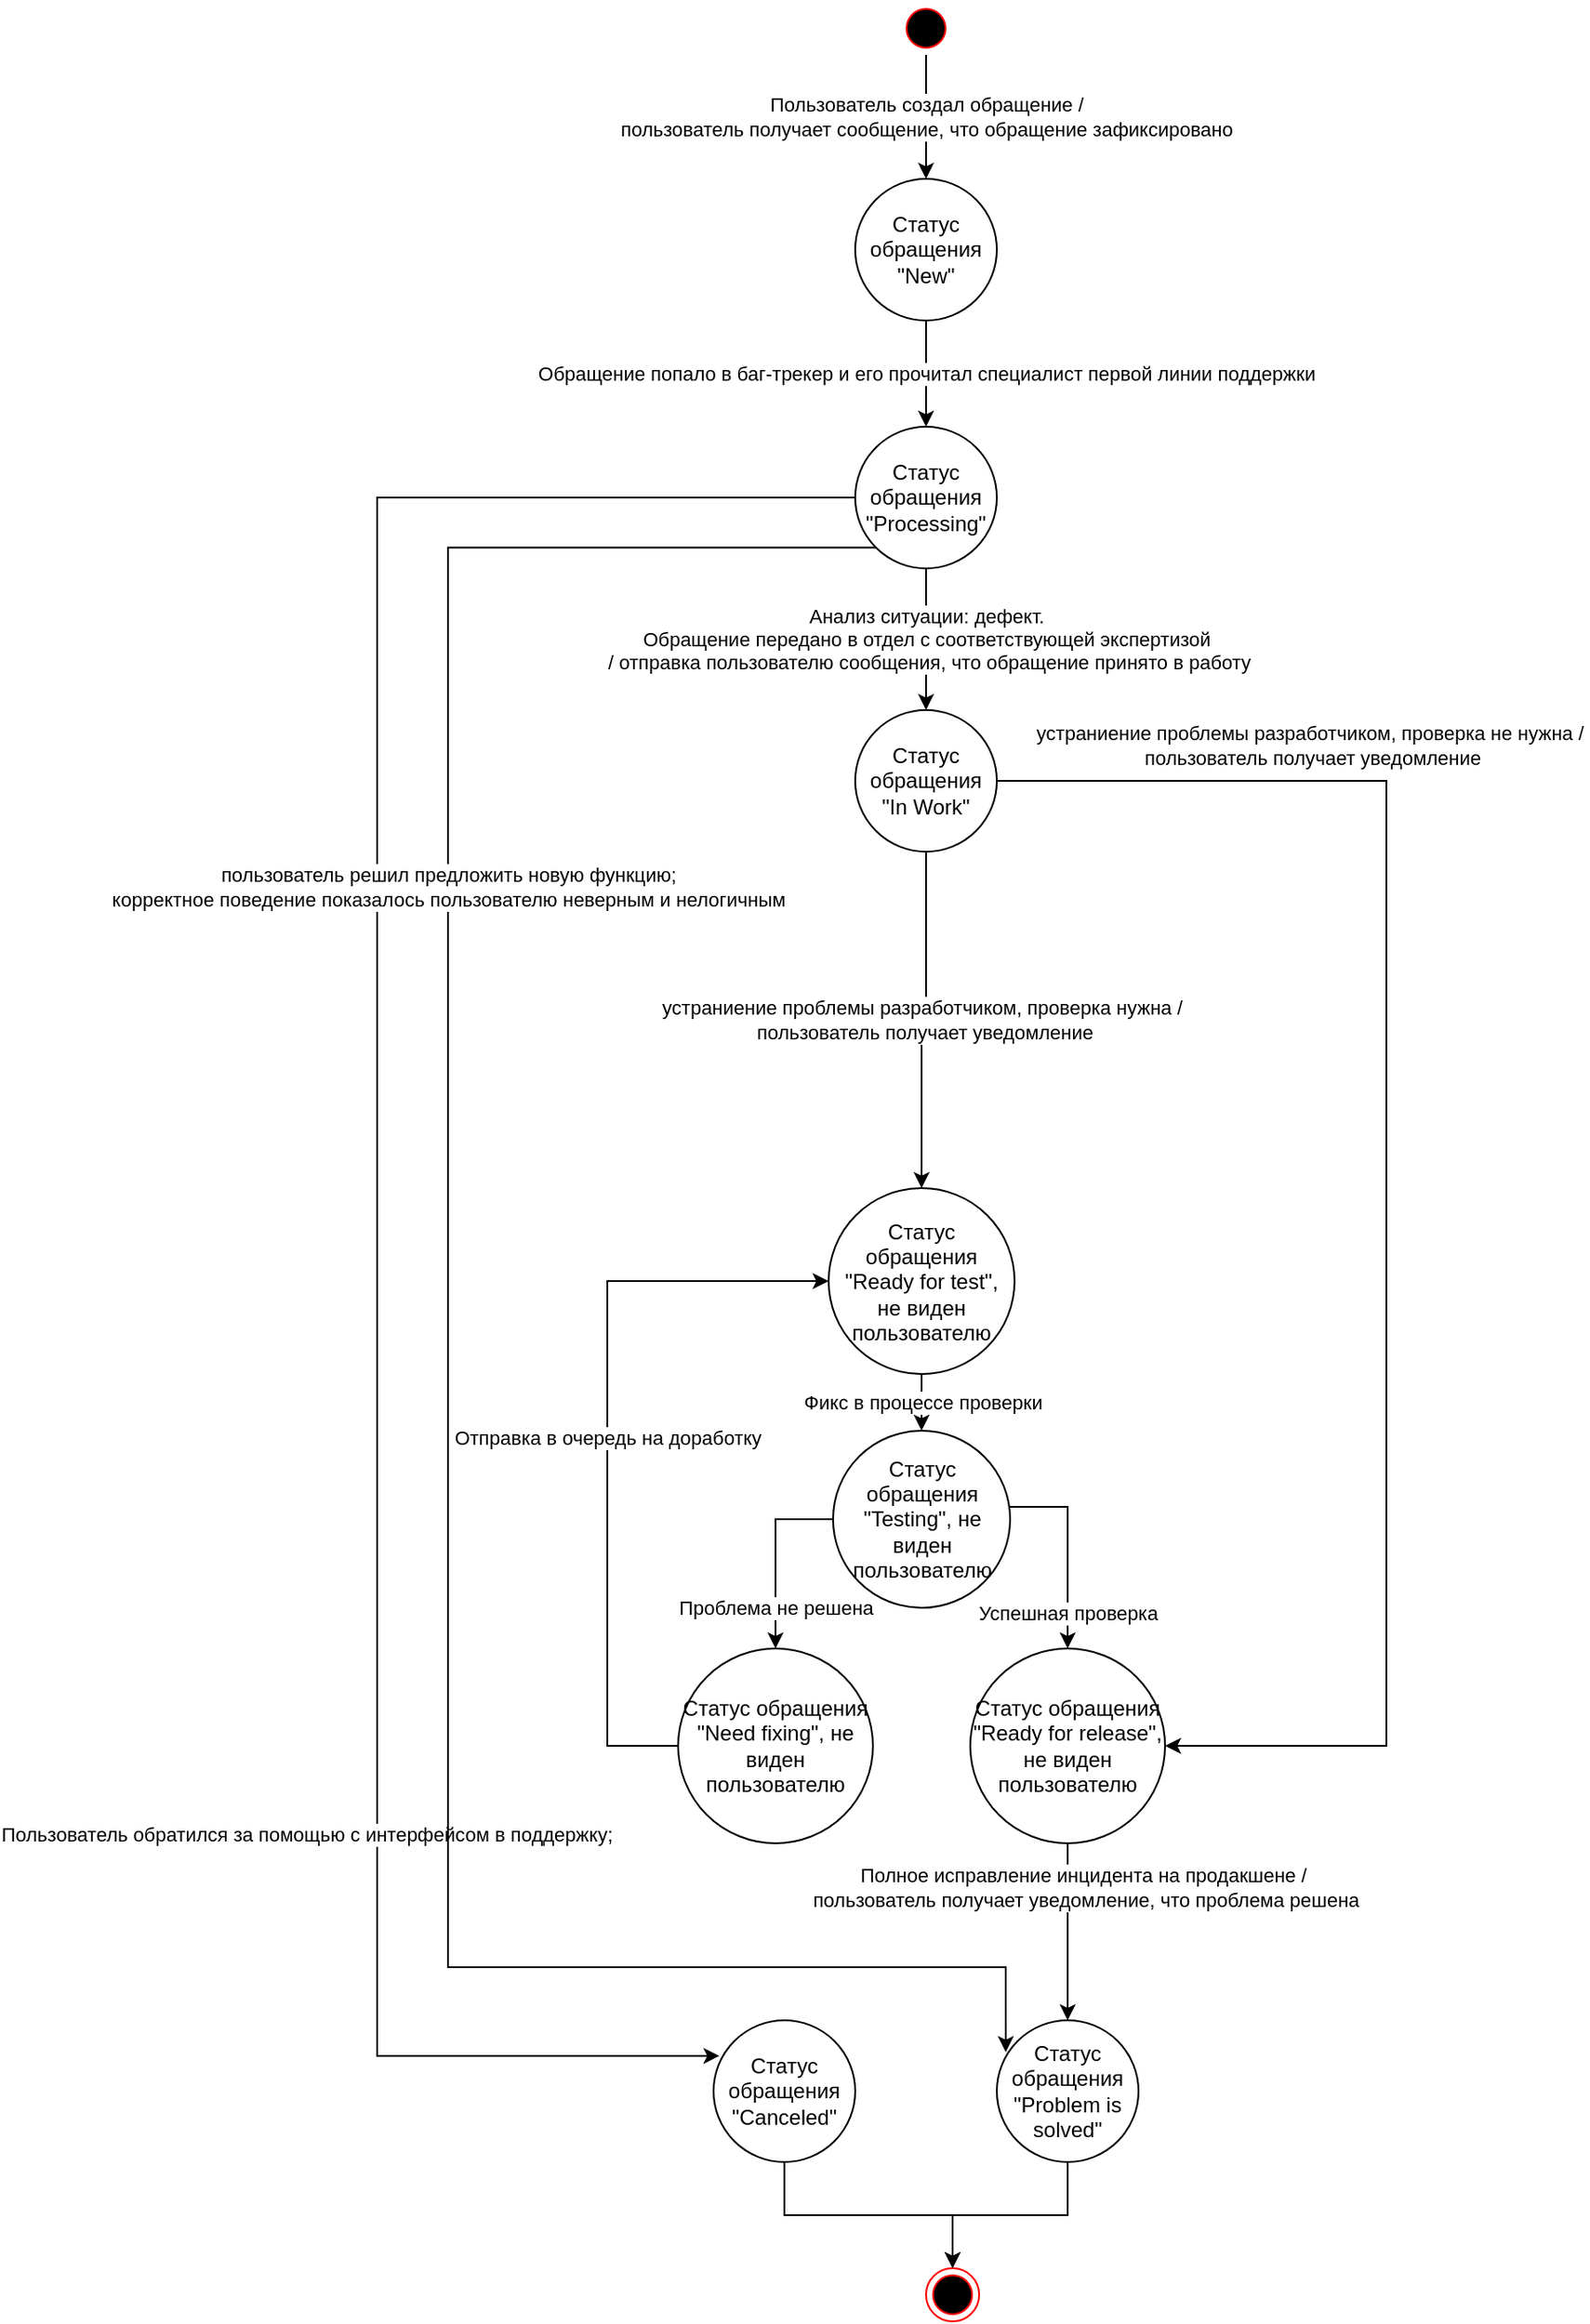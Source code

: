 <mxfile version="21.3.2" type="google">
  <diagram name="Page-1" id="dOTcJNG6GMJbJNmJ9P3h">
    <mxGraphModel grid="1" page="1" gridSize="10" guides="1" tooltips="1" connect="1" arrows="1" fold="1" pageScale="1" pageWidth="1169" pageHeight="1654" math="0" shadow="0">
      <root>
        <mxCell id="0" />
        <mxCell id="1" parent="0" />
        <mxCell id="6qjmJasBzLiEkd1yI-6T-1" value="Пользователь создал обращение / &lt;br&gt;пользователь получает сообщение, что обращение зафиксировано&lt;span id=&quot;docs-internal-guid-8e54dc8f-7fff-5573-bb61-48fd9769e941&quot;&gt;&lt;/span&gt;" style="edgeStyle=orthogonalEdgeStyle;rounded=0;orthogonalLoop=1;jettySize=auto;html=1;" edge="1" parent="1" source="6qjmJasBzLiEkd1yI-6T-2" target="6qjmJasBzLiEkd1yI-6T-5">
          <mxGeometry relative="1" as="geometry" />
        </mxCell>
        <mxCell id="6qjmJasBzLiEkd1yI-6T-2" value="" style="ellipse;html=1;shape=startState;fillColor=#000000;strokeColor=#ff0000;" vertex="1" parent="1">
          <mxGeometry x="465" y="50" width="30" height="30" as="geometry" />
        </mxCell>
        <mxCell id="6qjmJasBzLiEkd1yI-6T-3" value="" style="ellipse;html=1;shape=endState;fillColor=#000000;strokeColor=#ff0000;" vertex="1" parent="1">
          <mxGeometry x="480" y="1330" width="30" height="30" as="geometry" />
        </mxCell>
        <mxCell id="6qjmJasBzLiEkd1yI-6T-4" value="Обращение попало в баг-трекер и его прочитал специалист первой линии поддержки" style="edgeStyle=orthogonalEdgeStyle;rounded=0;orthogonalLoop=1;jettySize=auto;html=1;" edge="1" parent="1" source="6qjmJasBzLiEkd1yI-6T-5" target="6qjmJasBzLiEkd1yI-6T-8">
          <mxGeometry relative="1" as="geometry" />
        </mxCell>
        <mxCell id="6qjmJasBzLiEkd1yI-6T-5" value="Статус обращения &quot;New&quot;&lt;span id=&quot;docs-internal-guid-d94bd79f-7fff-6f63-fff6-67095dc99047&quot;&gt;&lt;/span&gt;" style="ellipse;whiteSpace=wrap;html=1;aspect=fixed;" vertex="1" parent="1">
          <mxGeometry x="440" y="150" width="80" height="80" as="geometry" />
        </mxCell>
        <mxCell id="6qjmJasBzLiEkd1yI-6T-6" value="Анализ ситуации: дефект. &lt;br&gt;Обращение передано в отдел с соответствующей экспертизой&lt;br&gt;&amp;nbsp;/ отправка пользователю сообщения, что обращение принято в работу" style="edgeStyle=orthogonalEdgeStyle;rounded=0;orthogonalLoop=1;jettySize=auto;html=1;" edge="1" parent="1" source="6qjmJasBzLiEkd1yI-6T-8" target="6qjmJasBzLiEkd1yI-6T-10">
          <mxGeometry relative="1" as="geometry" />
        </mxCell>
        <mxCell id="6qjmJasBzLiEkd1yI-6T-7" value="Пользователь обратился за помощью с интерфейсом в поддержку;" style="edgeStyle=orthogonalEdgeStyle;rounded=0;orthogonalLoop=1;jettySize=auto;html=1;entryX=0.042;entryY=0.251;entryDx=0;entryDy=0;entryPerimeter=0;" edge="1" parent="1" source="6qjmJasBzLiEkd1yI-6T-8" target="6qjmJasBzLiEkd1yI-6T-26">
          <mxGeometry x="0.526" y="-40" relative="1" as="geometry">
            <Array as="points">
              <mxPoint x="170" y="330" />
              <mxPoint x="170" y="1210" />
            </Array>
            <mxPoint as="offset" />
          </mxGeometry>
        </mxCell>
        <mxCell id="ss67fsxR-yYQ9N3D36vu-2" value="пользователь решил предложить новую функцию;&lt;br style=&quot;border-color: var(--border-color);&quot;&gt;корректное поведение показалось пользователю неверным и нелогичным" style="edgeStyle=orthogonalEdgeStyle;rounded=0;orthogonalLoop=1;jettySize=auto;html=1;exitX=0;exitY=1;exitDx=0;exitDy=0;entryX=0.063;entryY=0.225;entryDx=0;entryDy=0;entryPerimeter=0;" edge="1" parent="1" source="6qjmJasBzLiEkd1yI-6T-8" target="6qjmJasBzLiEkd1yI-6T-24">
          <mxGeometry x="-0.384" relative="1" as="geometry">
            <Array as="points">
              <mxPoint x="210" y="358" />
              <mxPoint x="210" y="1160" />
              <mxPoint x="525" y="1160" />
            </Array>
            <mxPoint as="offset" />
          </mxGeometry>
        </mxCell>
        <mxCell id="6qjmJasBzLiEkd1yI-6T-8" value="Статус обращения &quot;Processing&quot;&lt;span id=&quot;docs-internal-guid-d94bd79f-7fff-6f63-fff6-67095dc99047&quot;&gt;&lt;/span&gt;" style="ellipse;whiteSpace=wrap;html=1;aspect=fixed;" vertex="1" parent="1">
          <mxGeometry x="440" y="290" width="80" height="80" as="geometry" />
        </mxCell>
        <mxCell id="6qjmJasBzLiEkd1yI-6T-9" value="устраниение проблемы разработчиком, проверка нужна /&amp;nbsp;&lt;br style=&quot;border-color: var(--border-color);&quot;&gt;пользователь получает уведомление" style="edgeStyle=orthogonalEdgeStyle;rounded=0;orthogonalLoop=1;jettySize=auto;html=1;exitX=0.5;exitY=1;exitDx=0;exitDy=0;" edge="1" parent="1" source="6qjmJasBzLiEkd1yI-6T-10" target="6qjmJasBzLiEkd1yI-6T-12">
          <mxGeometry relative="1" as="geometry">
            <mxPoint x="477.5" y="680" as="sourcePoint" />
          </mxGeometry>
        </mxCell>
        <mxCell id="6qjmJasBzLiEkd1yI-6T-10" value="Статус обращения &quot;In Work&quot;&lt;span id=&quot;docs-internal-guid-d94bd79f-7fff-6f63-fff6-67095dc99047&quot;&gt;&lt;/span&gt;" style="ellipse;whiteSpace=wrap;html=1;aspect=fixed;" vertex="1" parent="1">
          <mxGeometry x="440" y="450" width="80" height="80" as="geometry" />
        </mxCell>
        <mxCell id="6qjmJasBzLiEkd1yI-6T-11" value="Фикс в процессе проверки" style="edgeStyle=orthogonalEdgeStyle;rounded=0;orthogonalLoop=1;jettySize=auto;html=1;" edge="1" parent="1" source="6qjmJasBzLiEkd1yI-6T-12" target="6qjmJasBzLiEkd1yI-6T-14">
          <mxGeometry relative="1" as="geometry" />
        </mxCell>
        <mxCell id="6qjmJasBzLiEkd1yI-6T-12" value="Статус обращения &quot;Ready for test&quot;&lt;span id=&quot;docs-internal-guid-d94bd79f-7fff-6f63-fff6-67095dc99047&quot;&gt;&lt;/span&gt;, не виден пользователю" style="ellipse;whiteSpace=wrap;html=1;aspect=fixed;" vertex="1" parent="1">
          <mxGeometry x="425" y="720" width="105" height="105" as="geometry" />
        </mxCell>
        <mxCell id="6qjmJasBzLiEkd1yI-6T-13" value="Успешная проверка" style="edgeStyle=orthogonalEdgeStyle;rounded=0;orthogonalLoop=1;jettySize=auto;html=1;" edge="1" parent="1" source="6qjmJasBzLiEkd1yI-6T-14" target="6qjmJasBzLiEkd1yI-6T-17">
          <mxGeometry x="0.646" relative="1" as="geometry">
            <Array as="points">
              <mxPoint x="560" y="900" />
            </Array>
            <mxPoint as="offset" />
          </mxGeometry>
        </mxCell>
        <mxCell id="6qjmJasBzLiEkd1yI-6T-14" value="Статус обращения &quot;Testing&quot;&lt;span id=&quot;docs-internal-guid-d94bd79f-7fff-6f63-fff6-67095dc99047&quot;&gt;&lt;/span&gt;, не виден пользователю" style="ellipse;whiteSpace=wrap;html=1;aspect=fixed;" vertex="1" parent="1">
          <mxGeometry x="427.5" y="857" width="100" height="100" as="geometry" />
        </mxCell>
        <mxCell id="6qjmJasBzLiEkd1yI-6T-15" value="Проблема не решена" style="edgeStyle=orthogonalEdgeStyle;rounded=0;orthogonalLoop=1;jettySize=auto;html=1;exitX=0;exitY=0.5;exitDx=0;exitDy=0;" edge="1" parent="1" source="6qjmJasBzLiEkd1yI-6T-14" target="6qjmJasBzLiEkd1yI-6T-19">
          <mxGeometry x="0.556" relative="1" as="geometry">
            <mxPoint as="offset" />
          </mxGeometry>
        </mxCell>
        <mxCell id="6qjmJasBzLiEkd1yI-6T-16" value="Полное исправление инцидента на продакшене /&amp;nbsp;&lt;br&gt;пользователь получает уведомление, что проблема решена" style="edgeStyle=orthogonalEdgeStyle;rounded=0;orthogonalLoop=1;jettySize=auto;html=1;entryX=0.5;entryY=0;entryDx=0;entryDy=0;" edge="1" parent="1" source="6qjmJasBzLiEkd1yI-6T-17" target="6qjmJasBzLiEkd1yI-6T-24">
          <mxGeometry x="-0.5" y="10" relative="1" as="geometry">
            <mxPoint x="750" y="1027" as="targetPoint" />
            <mxPoint as="offset" />
          </mxGeometry>
        </mxCell>
        <mxCell id="6qjmJasBzLiEkd1yI-6T-17" value="Статус обращения &quot;Ready for release&quot;&lt;span id=&quot;docs-internal-guid-d94bd79f-7fff-6f63-fff6-67095dc99047&quot;&gt;&lt;/span&gt;, не виден пользователю" style="ellipse;whiteSpace=wrap;html=1;aspect=fixed;" vertex="1" parent="1">
          <mxGeometry x="505" y="980" width="110" height="110" as="geometry" />
        </mxCell>
        <mxCell id="ss67fsxR-yYQ9N3D36vu-1" value="Отправка в очередь на доработку" style="edgeStyle=orthogonalEdgeStyle;rounded=0;orthogonalLoop=1;jettySize=auto;html=1;entryX=0;entryY=0.5;entryDx=0;entryDy=0;" edge="1" parent="1" source="6qjmJasBzLiEkd1yI-6T-19" target="6qjmJasBzLiEkd1yI-6T-12">
          <mxGeometry relative="1" as="geometry">
            <Array as="points">
              <mxPoint x="300" y="1035" />
              <mxPoint x="300" y="773" />
            </Array>
          </mxGeometry>
        </mxCell>
        <mxCell id="6qjmJasBzLiEkd1yI-6T-19" value="Статус обращения &quot;Need fixing&quot;&lt;span id=&quot;docs-internal-guid-d94bd79f-7fff-6f63-fff6-67095dc99047&quot;&gt;&lt;/span&gt;, не виден пользователю" style="ellipse;whiteSpace=wrap;html=1;aspect=fixed;" vertex="1" parent="1">
          <mxGeometry x="340" y="980" width="110" height="110" as="geometry" />
        </mxCell>
        <mxCell id="6qjmJasBzLiEkd1yI-6T-21" value="устраниение проблемы разработчиком, проверка не нужна /&amp;nbsp;&lt;br&gt;пользователь получает уведомление" style="edgeStyle=orthogonalEdgeStyle;rounded=0;orthogonalLoop=1;jettySize=auto;html=1;entryX=1;entryY=0.5;entryDx=0;entryDy=0;exitX=1;exitY=0.5;exitDx=0;exitDy=0;" edge="1" parent="1" source="6qjmJasBzLiEkd1yI-6T-10" target="6qjmJasBzLiEkd1yI-6T-17">
          <mxGeometry x="-0.6" y="20" relative="1" as="geometry">
            <mxPoint x="840" y="640" as="targetPoint" />
            <Array as="points">
              <mxPoint x="740" y="490" />
              <mxPoint x="740" y="1035" />
            </Array>
            <mxPoint as="offset" />
          </mxGeometry>
        </mxCell>
        <mxCell id="6qjmJasBzLiEkd1yI-6T-23" style="edgeStyle=orthogonalEdgeStyle;rounded=0;orthogonalLoop=1;jettySize=auto;html=1;entryX=0.5;entryY=0;entryDx=0;entryDy=0;" edge="1" parent="1" source="6qjmJasBzLiEkd1yI-6T-24" target="6qjmJasBzLiEkd1yI-6T-3">
          <mxGeometry relative="1" as="geometry">
            <Array as="points">
              <mxPoint x="560" y="1300" />
              <mxPoint x="495" y="1300" />
            </Array>
          </mxGeometry>
        </mxCell>
        <mxCell id="6qjmJasBzLiEkd1yI-6T-24" value="Статус обращения &quot;Problem is solved&quot;&lt;span id=&quot;docs-internal-guid-d94bd79f-7fff-6f63-fff6-67095dc99047&quot;&gt;&lt;/span&gt;" style="ellipse;whiteSpace=wrap;html=1;aspect=fixed;" vertex="1" parent="1">
          <mxGeometry x="520" y="1190" width="80" height="80" as="geometry" />
        </mxCell>
        <mxCell id="6qjmJasBzLiEkd1yI-6T-25" style="edgeStyle=orthogonalEdgeStyle;rounded=0;orthogonalLoop=1;jettySize=auto;html=1;entryX=0.5;entryY=0;entryDx=0;entryDy=0;" edge="1" parent="1" source="6qjmJasBzLiEkd1yI-6T-26" target="6qjmJasBzLiEkd1yI-6T-3">
          <mxGeometry relative="1" as="geometry">
            <Array as="points">
              <mxPoint x="400" y="1300" />
              <mxPoint x="495" y="1300" />
            </Array>
          </mxGeometry>
        </mxCell>
        <mxCell id="6qjmJasBzLiEkd1yI-6T-26" value="Статус обращения &quot;Canceled&quot;&lt;span id=&quot;docs-internal-guid-d94bd79f-7fff-6f63-fff6-67095dc99047&quot;&gt;&lt;/span&gt;" style="ellipse;whiteSpace=wrap;html=1;aspect=fixed;" vertex="1" parent="1">
          <mxGeometry x="360" y="1190" width="80" height="80" as="geometry" />
        </mxCell>
      </root>
    </mxGraphModel>
  </diagram>
</mxfile>
